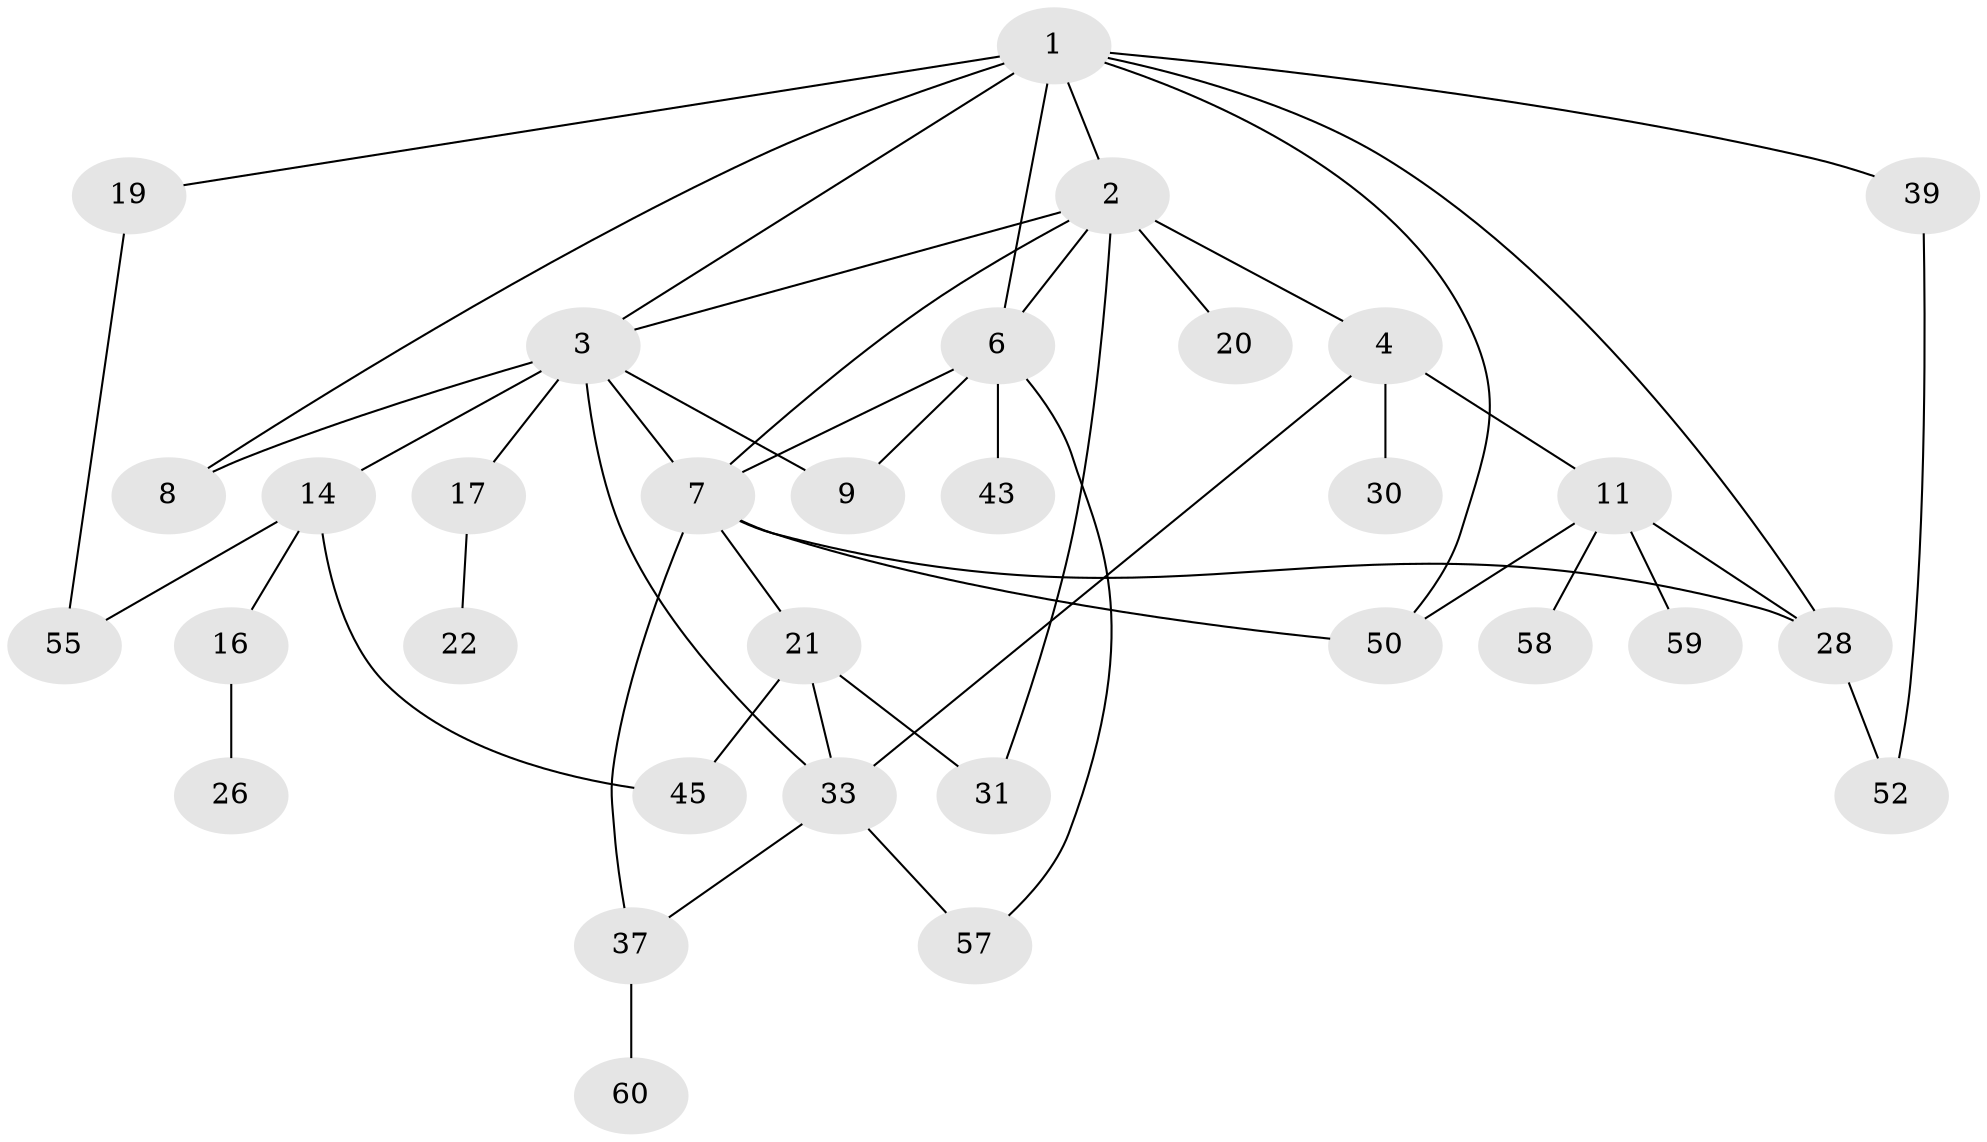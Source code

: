 // original degree distribution, {7: 0.03076923076923077, 4: 0.12307692307692308, 3: 0.23076923076923078, 5: 0.03076923076923077, 6: 0.015384615384615385, 2: 0.3384615384615385, 1: 0.23076923076923078}
// Generated by graph-tools (version 1.1) at 2025/13/03/09/25 04:13:38]
// undirected, 32 vertices, 49 edges
graph export_dot {
graph [start="1"]
  node [color=gray90,style=filled];
  1 [super="+10"];
  2;
  3 [super="+5+15+13"];
  4;
  6 [super="+25"];
  7 [super="+18+44+38"];
  8 [super="+49"];
  9;
  11 [super="+24"];
  14 [super="+29"];
  16;
  17;
  19;
  20;
  21 [super="+27+23"];
  22 [super="+36"];
  26;
  28;
  30;
  31 [super="+61"];
  33 [super="+48"];
  37 [super="+47+42"];
  39;
  43;
  45;
  50 [super="+64"];
  52;
  55;
  57;
  58;
  59;
  60;
  1 -- 2;
  1 -- 8;
  1 -- 19;
  1 -- 39;
  1 -- 6;
  1 -- 50;
  1 -- 28;
  1 -- 3;
  2 -- 3;
  2 -- 4;
  2 -- 6;
  2 -- 20;
  2 -- 31;
  2 -- 7;
  3 -- 17;
  3 -- 8;
  3 -- 9;
  3 -- 14 [weight=2];
  3 -- 7;
  3 -- 33;
  4 -- 11;
  4 -- 30;
  4 -- 33;
  6 -- 7;
  6 -- 9;
  6 -- 43;
  6 -- 57;
  7 -- 37;
  7 -- 50;
  7 -- 21;
  7 -- 28;
  11 -- 59;
  11 -- 50;
  11 -- 58;
  11 -- 28;
  14 -- 16;
  14 -- 45;
  14 -- 55;
  16 -- 26;
  17 -- 22;
  19 -- 55;
  21 -- 45;
  21 -- 31;
  21 -- 33;
  28 -- 52;
  33 -- 57;
  33 -- 37;
  37 -- 60;
  39 -- 52;
}

